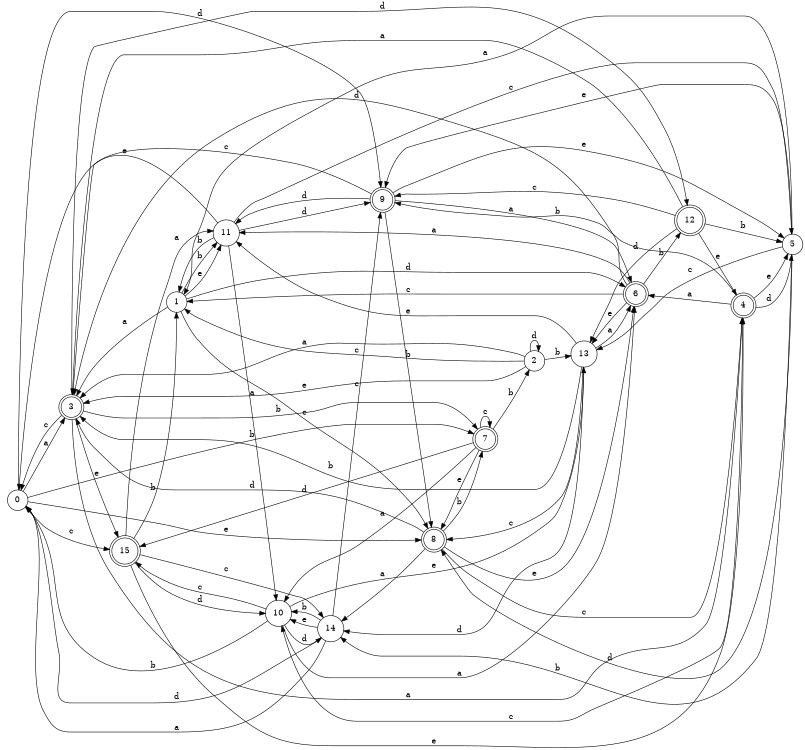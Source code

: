 digraph n13_1 {
__start0 [label="" shape="none"];

rankdir=LR;
size="8,5";

s0 [style="filled", color="black", fillcolor="white" shape="circle", label="0"];
s1 [style="filled", color="black", fillcolor="white" shape="circle", label="1"];
s2 [style="filled", color="black", fillcolor="white" shape="circle", label="2"];
s3 [style="rounded,filled", color="black", fillcolor="white" shape="doublecircle", label="3"];
s4 [style="rounded,filled", color="black", fillcolor="white" shape="doublecircle", label="4"];
s5 [style="filled", color="black", fillcolor="white" shape="circle", label="5"];
s6 [style="rounded,filled", color="black", fillcolor="white" shape="doublecircle", label="6"];
s7 [style="rounded,filled", color="black", fillcolor="white" shape="doublecircle", label="7"];
s8 [style="rounded,filled", color="black", fillcolor="white" shape="doublecircle", label="8"];
s9 [style="rounded,filled", color="black", fillcolor="white" shape="doublecircle", label="9"];
s10 [style="filled", color="black", fillcolor="white" shape="circle", label="10"];
s11 [style="filled", color="black", fillcolor="white" shape="circle", label="11"];
s12 [style="rounded,filled", color="black", fillcolor="white" shape="doublecircle", label="12"];
s13 [style="filled", color="black", fillcolor="white" shape="circle", label="13"];
s14 [style="filled", color="black", fillcolor="white" shape="circle", label="14"];
s15 [style="rounded,filled", color="black", fillcolor="white" shape="doublecircle", label="15"];
s0 -> s3 [label="a"];
s0 -> s7 [label="b"];
s0 -> s15 [label="c"];
s0 -> s9 [label="d"];
s0 -> s8 [label="e"];
s1 -> s3 [label="a"];
s1 -> s11 [label="b"];
s1 -> s8 [label="c"];
s1 -> s6 [label="d"];
s1 -> s11 [label="e"];
s2 -> s3 [label="a"];
s2 -> s13 [label="b"];
s2 -> s1 [label="c"];
s2 -> s2 [label="d"];
s2 -> s3 [label="e"];
s3 -> s4 [label="a"];
s3 -> s7 [label="b"];
s3 -> s0 [label="c"];
s3 -> s12 [label="d"];
s3 -> s15 [label="e"];
s4 -> s6 [label="a"];
s4 -> s9 [label="b"];
s4 -> s10 [label="c"];
s4 -> s5 [label="d"];
s4 -> s5 [label="e"];
s5 -> s1 [label="a"];
s5 -> s14 [label="b"];
s5 -> s13 [label="c"];
s5 -> s8 [label="d"];
s5 -> s9 [label="e"];
s6 -> s11 [label="a"];
s6 -> s12 [label="b"];
s6 -> s1 [label="c"];
s6 -> s3 [label="d"];
s6 -> s13 [label="e"];
s7 -> s10 [label="a"];
s7 -> s2 [label="b"];
s7 -> s7 [label="c"];
s7 -> s15 [label="d"];
s7 -> s8 [label="e"];
s8 -> s14 [label="a"];
s8 -> s7 [label="b"];
s8 -> s4 [label="c"];
s8 -> s3 [label="d"];
s8 -> s6 [label="e"];
s9 -> s6 [label="a"];
s9 -> s8 [label="b"];
s9 -> s3 [label="c"];
s9 -> s11 [label="d"];
s9 -> s5 [label="e"];
s10 -> s6 [label="a"];
s10 -> s0 [label="b"];
s10 -> s15 [label="c"];
s10 -> s14 [label="d"];
s10 -> s13 [label="e"];
s11 -> s10 [label="a"];
s11 -> s1 [label="b"];
s11 -> s5 [label="c"];
s11 -> s9 [label="d"];
s11 -> s0 [label="e"];
s12 -> s3 [label="a"];
s12 -> s5 [label="b"];
s12 -> s9 [label="c"];
s12 -> s13 [label="d"];
s12 -> s4 [label="e"];
s13 -> s6 [label="a"];
s13 -> s3 [label="b"];
s13 -> s8 [label="c"];
s13 -> s14 [label="d"];
s13 -> s11 [label="e"];
s14 -> s0 [label="a"];
s14 -> s10 [label="b"];
s14 -> s9 [label="c"];
s14 -> s0 [label="d"];
s14 -> s10 [label="e"];
s15 -> s11 [label="a"];
s15 -> s1 [label="b"];
s15 -> s14 [label="c"];
s15 -> s10 [label="d"];
s15 -> s4 [label="e"];

}